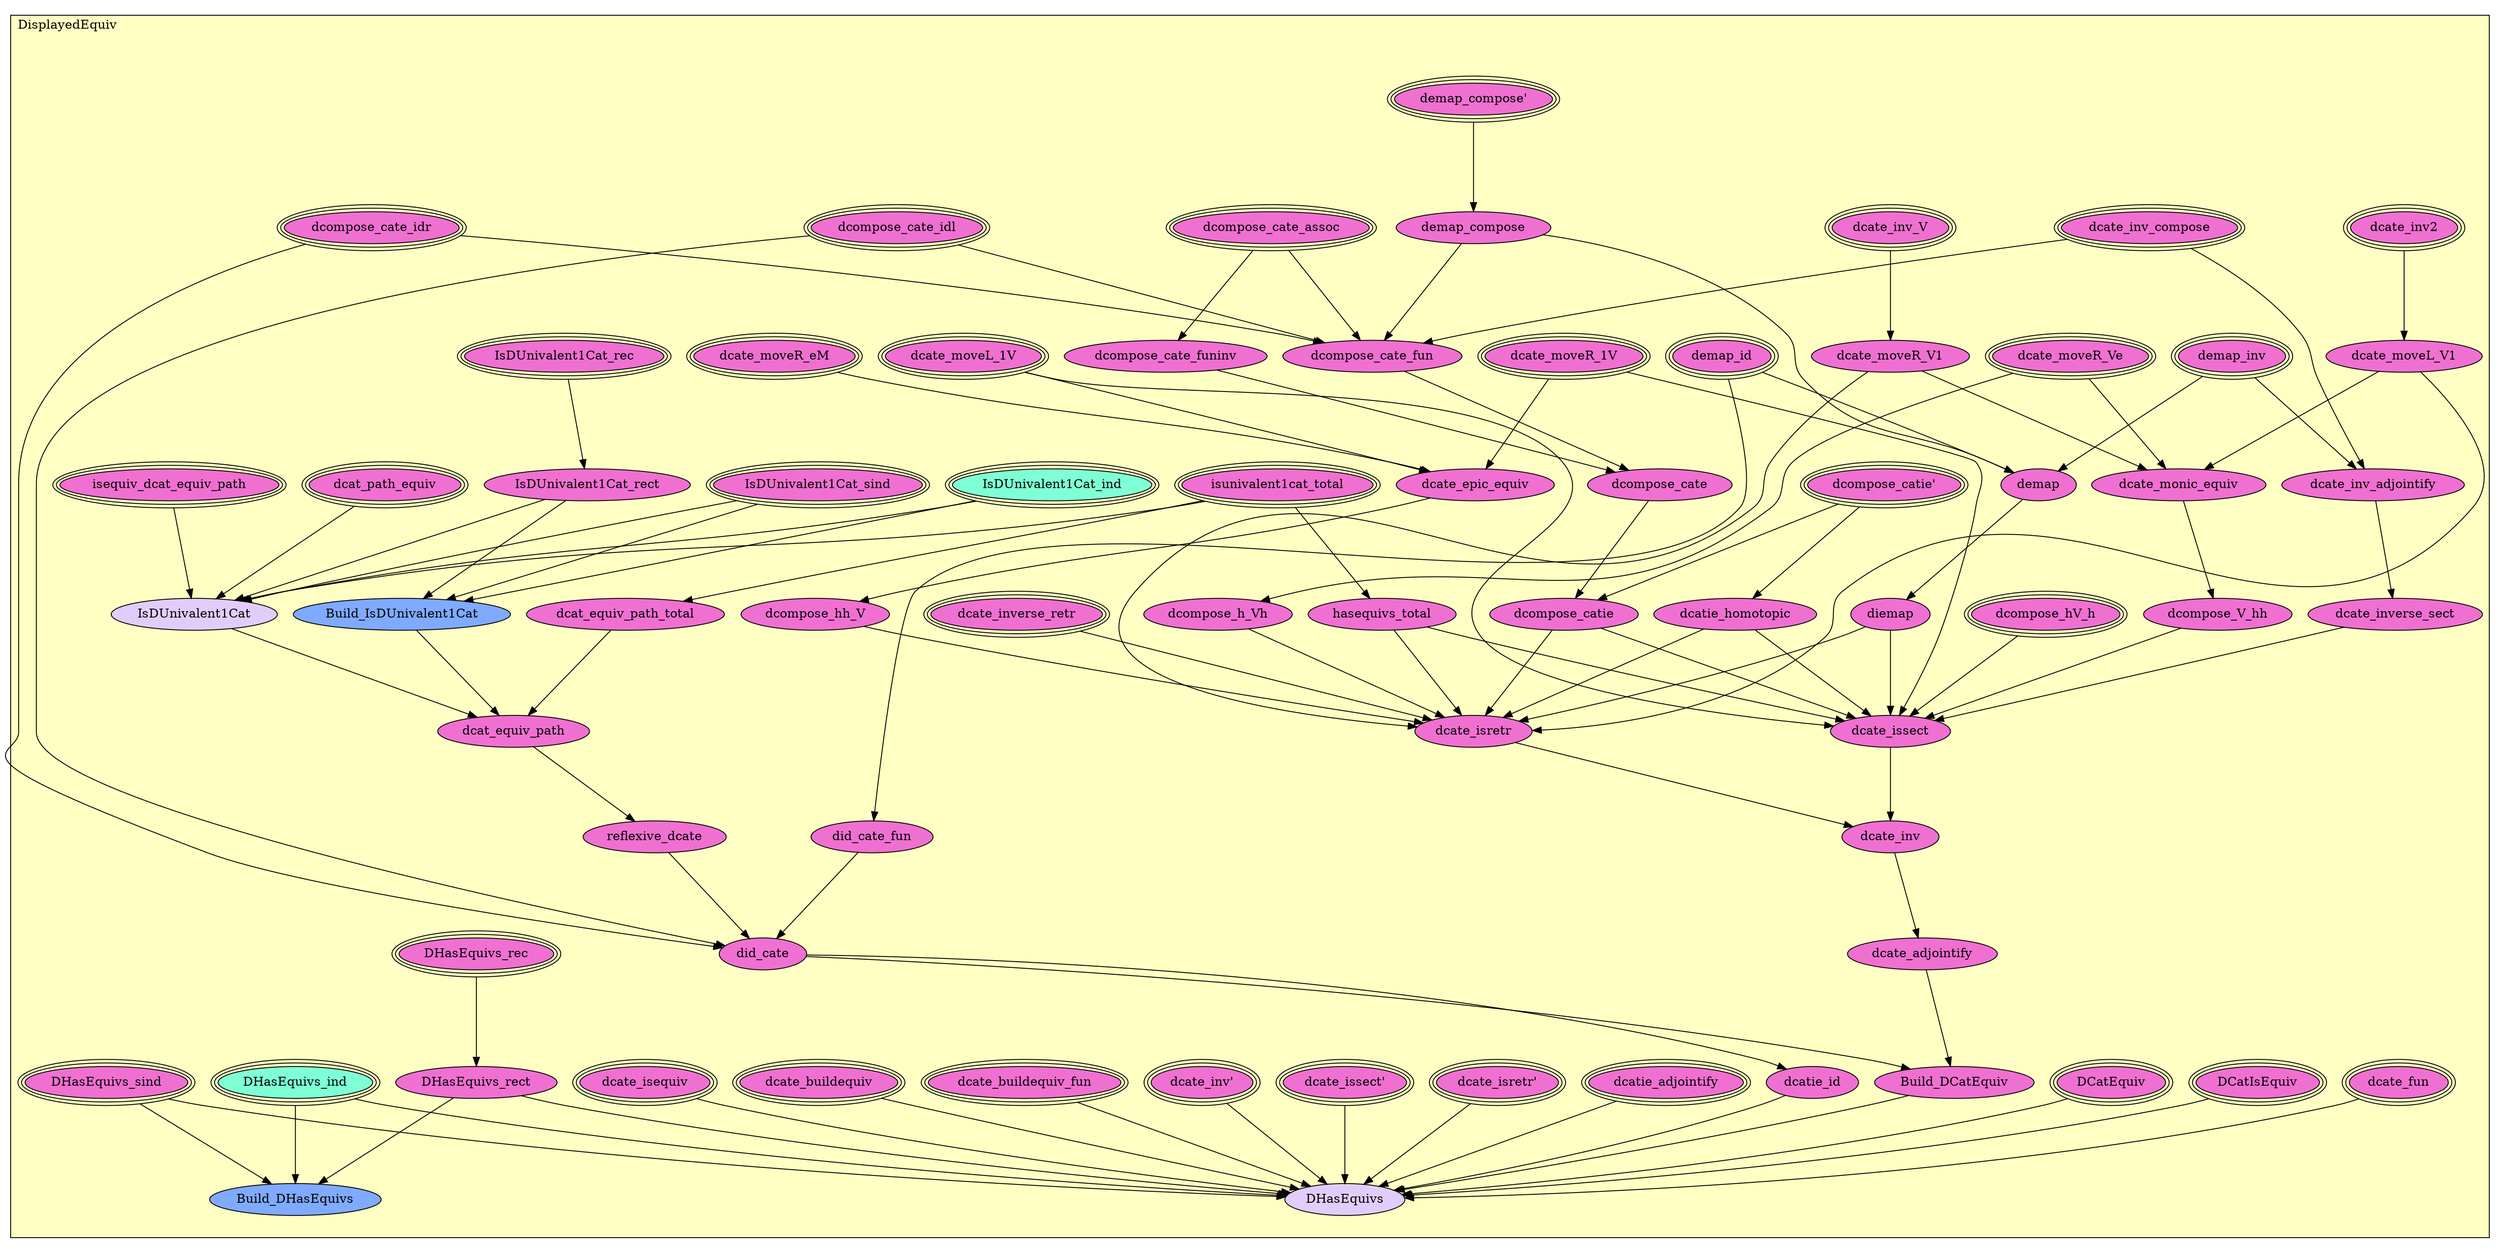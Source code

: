 digraph HoTT_WildCat_DisplayedEquiv {
  graph [ratio=0.5]
  node [style=filled]
DisplayedEquiv_isunivalent1cat_total [label="isunivalent1cat_total", URL=<DisplayedEquiv.html#isunivalent1cat_total>, peripheries=3, fillcolor="#F070D1"] ;
DisplayedEquiv_dcat_equiv_path_total [label="dcat_equiv_path_total", URL=<DisplayedEquiv.html#dcat_equiv_path_total>, fillcolor="#F070D1"] ;
DisplayedEquiv_dcat_path_equiv [label="dcat_path_equiv", URL=<DisplayedEquiv.html#dcat_path_equiv>, peripheries=3, fillcolor="#F070D1"] ;
DisplayedEquiv_isequiv_dcat_equiv_path [label="isequiv_dcat_equiv_path", URL=<DisplayedEquiv.html#isequiv_dcat_equiv_path>, peripheries=3, fillcolor="#F070D1"] ;
DisplayedEquiv_IsDUnivalent1Cat_sind [label="IsDUnivalent1Cat_sind", URL=<DisplayedEquiv.html#IsDUnivalent1Cat_sind>, peripheries=3, fillcolor="#F070D1"] ;
DisplayedEquiv_IsDUnivalent1Cat_rec [label="IsDUnivalent1Cat_rec", URL=<DisplayedEquiv.html#IsDUnivalent1Cat_rec>, peripheries=3, fillcolor="#F070D1"] ;
DisplayedEquiv_IsDUnivalent1Cat_ind [label="IsDUnivalent1Cat_ind", URL=<DisplayedEquiv.html#IsDUnivalent1Cat_ind>, peripheries=3, fillcolor="#7FFFD4"] ;
DisplayedEquiv_IsDUnivalent1Cat_rect [label="IsDUnivalent1Cat_rect", URL=<DisplayedEquiv.html#IsDUnivalent1Cat_rect>, fillcolor="#F070D1"] ;
DisplayedEquiv_Build_IsDUnivalent1Cat [label="Build_IsDUnivalent1Cat", URL=<DisplayedEquiv.html#Build_IsDUnivalent1Cat>, fillcolor="#7FAAFF"] ;
DisplayedEquiv_IsDUnivalent1Cat [label="IsDUnivalent1Cat", URL=<DisplayedEquiv.html#IsDUnivalent1Cat>, fillcolor="#E2CDFA"] ;
DisplayedEquiv_dcat_equiv_path [label="dcat_equiv_path", URL=<DisplayedEquiv.html#dcat_equiv_path>, fillcolor="#F070D1"] ;
DisplayedEquiv_demap_inv [label="demap_inv", URL=<DisplayedEquiv.html#demap_inv>, peripheries=3, fillcolor="#F070D1"] ;
DisplayedEquiv_demap_compose_ [label="demap_compose'", URL=<DisplayedEquiv.html#demap_compose'>, peripheries=3, fillcolor="#F070D1"] ;
DisplayedEquiv_demap_compose [label="demap_compose", URL=<DisplayedEquiv.html#demap_compose>, fillcolor="#F070D1"] ;
DisplayedEquiv_demap_id [label="demap_id", URL=<DisplayedEquiv.html#demap_id>, peripheries=3, fillcolor="#F070D1"] ;
DisplayedEquiv_demap [label="demap", URL=<DisplayedEquiv.html#demap>, fillcolor="#F070D1"] ;
DisplayedEquiv_diemap [label="diemap", URL=<DisplayedEquiv.html#diemap>, fillcolor="#F070D1"] ;
DisplayedEquiv_dcate_inv_V [label="dcate_inv_V", URL=<DisplayedEquiv.html#dcate_inv_V>, peripheries=3, fillcolor="#F070D1"] ;
DisplayedEquiv_dcate_inv_compose [label="dcate_inv_compose", URL=<DisplayedEquiv.html#dcate_inv_compose>, peripheries=3, fillcolor="#F070D1"] ;
DisplayedEquiv_dcate_inv2 [label="dcate_inv2", URL=<DisplayedEquiv.html#dcate_inv2>, peripheries=3, fillcolor="#F070D1"] ;
DisplayedEquiv_dcate_moveR_1V [label="dcate_moveR_1V", URL=<DisplayedEquiv.html#dcate_moveR_1V>, peripheries=3, fillcolor="#F070D1"] ;
DisplayedEquiv_dcate_moveR_V1 [label="dcate_moveR_V1", URL=<DisplayedEquiv.html#dcate_moveR_V1>, fillcolor="#F070D1"] ;
DisplayedEquiv_dcate_moveL_1V [label="dcate_moveL_1V", URL=<DisplayedEquiv.html#dcate_moveL_1V>, peripheries=3, fillcolor="#F070D1"] ;
DisplayedEquiv_dcate_moveL_V1 [label="dcate_moveL_V1", URL=<DisplayedEquiv.html#dcate_moveL_V1>, fillcolor="#F070D1"] ;
DisplayedEquiv_dcate_moveR_Ve [label="dcate_moveR_Ve", URL=<DisplayedEquiv.html#dcate_moveR_Ve>, peripheries=3, fillcolor="#F070D1"] ;
DisplayedEquiv_dcate_moveR_eM [label="dcate_moveR_eM", URL=<DisplayedEquiv.html#dcate_moveR_eM>, peripheries=3, fillcolor="#F070D1"] ;
DisplayedEquiv_dcate_epic_equiv [label="dcate_epic_equiv", URL=<DisplayedEquiv.html#dcate_epic_equiv>, fillcolor="#F070D1"] ;
DisplayedEquiv_dcate_monic_equiv [label="dcate_monic_equiv", URL=<DisplayedEquiv.html#dcate_monic_equiv>, fillcolor="#F070D1"] ;
DisplayedEquiv_dcompose_hV_h [label="dcompose_hV_h", URL=<DisplayedEquiv.html#dcompose_hV_h>, peripheries=3, fillcolor="#F070D1"] ;
DisplayedEquiv_dcompose_hh_V [label="dcompose_hh_V", URL=<DisplayedEquiv.html#dcompose_hh_V>, fillcolor="#F070D1"] ;
DisplayedEquiv_dcompose_h_Vh [label="dcompose_h_Vh", URL=<DisplayedEquiv.html#dcompose_h_Vh>, fillcolor="#F070D1"] ;
DisplayedEquiv_dcompose_V_hh [label="dcompose_V_hh", URL=<DisplayedEquiv.html#dcompose_V_hh>, fillcolor="#F070D1"] ;
DisplayedEquiv_dcompose_cate_idr [label="dcompose_cate_idr", URL=<DisplayedEquiv.html#dcompose_cate_idr>, peripheries=3, fillcolor="#F070D1"] ;
DisplayedEquiv_dcompose_cate_idl [label="dcompose_cate_idl", URL=<DisplayedEquiv.html#dcompose_cate_idl>, peripheries=3, fillcolor="#F070D1"] ;
DisplayedEquiv_dcompose_cate_assoc [label="dcompose_cate_assoc", URL=<DisplayedEquiv.html#dcompose_cate_assoc>, peripheries=3, fillcolor="#F070D1"] ;
DisplayedEquiv_did_cate_fun [label="did_cate_fun", URL=<DisplayedEquiv.html#did_cate_fun>, fillcolor="#F070D1"] ;
DisplayedEquiv_dcompose_cate_funinv [label="dcompose_cate_funinv", URL=<DisplayedEquiv.html#dcompose_cate_funinv>, fillcolor="#F070D1"] ;
DisplayedEquiv_dcompose_cate_fun [label="dcompose_cate_fun", URL=<DisplayedEquiv.html#dcompose_cate_fun>, fillcolor="#F070D1"] ;
DisplayedEquiv_dcompose_cate [label="dcompose_cate", URL=<DisplayedEquiv.html#dcompose_cate>, fillcolor="#F070D1"] ;
DisplayedEquiv_dcompose_catie_ [label="dcompose_catie'", URL=<DisplayedEquiv.html#dcompose_catie'>, peripheries=3, fillcolor="#F070D1"] ;
DisplayedEquiv_dcompose_catie [label="dcompose_catie", URL=<DisplayedEquiv.html#dcompose_catie>, fillcolor="#F070D1"] ;
DisplayedEquiv_dcatie_homotopic [label="dcatie_homotopic", URL=<DisplayedEquiv.html#dcatie_homotopic>, fillcolor="#F070D1"] ;
DisplayedEquiv_reflexive_dcate [label="reflexive_dcate", URL=<DisplayedEquiv.html#reflexive_dcate>, fillcolor="#F070D1"] ;
DisplayedEquiv_did_cate [label="did_cate", URL=<DisplayedEquiv.html#did_cate>, fillcolor="#F070D1"] ;
DisplayedEquiv_dcatie_id [label="dcatie_id", URL=<DisplayedEquiv.html#dcatie_id>, fillcolor="#F070D1"] ;
DisplayedEquiv_hasequivs_total [label="hasequivs_total", URL=<DisplayedEquiv.html#hasequivs_total>, fillcolor="#F070D1"] ;
DisplayedEquiv_dcate_inv_adjointify [label="dcate_inv_adjointify", URL=<DisplayedEquiv.html#dcate_inv_adjointify>, fillcolor="#F070D1"] ;
DisplayedEquiv_dcate_inverse_retr [label="dcate_inverse_retr", URL=<DisplayedEquiv.html#dcate_inverse_retr>, peripheries=3, fillcolor="#F070D1"] ;
DisplayedEquiv_dcate_inverse_sect [label="dcate_inverse_sect", URL=<DisplayedEquiv.html#dcate_inverse_sect>, fillcolor="#F070D1"] ;
DisplayedEquiv_dcate_isretr [label="dcate_isretr", URL=<DisplayedEquiv.html#dcate_isretr>, fillcolor="#F070D1"] ;
DisplayedEquiv_dcate_issect [label="dcate_issect", URL=<DisplayedEquiv.html#dcate_issect>, fillcolor="#F070D1"] ;
DisplayedEquiv_dcate_inv [label="dcate_inv", URL=<DisplayedEquiv.html#dcate_inv>, fillcolor="#F070D1"] ;
DisplayedEquiv_dcate_adjointify [label="dcate_adjointify", URL=<DisplayedEquiv.html#dcate_adjointify>, fillcolor="#F070D1"] ;
DisplayedEquiv_Build_DCatEquiv [label="Build_DCatEquiv", URL=<DisplayedEquiv.html#Build_DCatEquiv>, fillcolor="#F070D1"] ;
DisplayedEquiv_dcatie_adjointify [label="dcatie_adjointify", URL=<DisplayedEquiv.html#dcatie_adjointify>, peripheries=3, fillcolor="#F070D1"] ;
DisplayedEquiv_dcate_isretr_ [label="dcate_isretr'", URL=<DisplayedEquiv.html#dcate_isretr'>, peripheries=3, fillcolor="#F070D1"] ;
DisplayedEquiv_dcate_issect_ [label="dcate_issect'", URL=<DisplayedEquiv.html#dcate_issect'>, peripheries=3, fillcolor="#F070D1"] ;
DisplayedEquiv_dcate_inv_ [label="dcate_inv'", URL=<DisplayedEquiv.html#dcate_inv'>, peripheries=3, fillcolor="#F070D1"] ;
DisplayedEquiv_dcate_buildequiv_fun [label="dcate_buildequiv_fun", URL=<DisplayedEquiv.html#dcate_buildequiv_fun>, peripheries=3, fillcolor="#F070D1"] ;
DisplayedEquiv_dcate_buildequiv [label="dcate_buildequiv", URL=<DisplayedEquiv.html#dcate_buildequiv>, peripheries=3, fillcolor="#F070D1"] ;
DisplayedEquiv_dcate_isequiv [label="dcate_isequiv", URL=<DisplayedEquiv.html#dcate_isequiv>, peripheries=3, fillcolor="#F070D1"] ;
DisplayedEquiv_dcate_fun [label="dcate_fun", URL=<DisplayedEquiv.html#dcate_fun>, peripheries=3, fillcolor="#F070D1"] ;
DisplayedEquiv_DCatIsEquiv [label="DCatIsEquiv", URL=<DisplayedEquiv.html#DCatIsEquiv>, peripheries=3, fillcolor="#F070D1"] ;
DisplayedEquiv_DCatEquiv [label="DCatEquiv", URL=<DisplayedEquiv.html#DCatEquiv>, peripheries=3, fillcolor="#F070D1"] ;
DisplayedEquiv_DHasEquivs_sind [label="DHasEquivs_sind", URL=<DisplayedEquiv.html#DHasEquivs_sind>, peripheries=3, fillcolor="#F070D1"] ;
DisplayedEquiv_DHasEquivs_rec [label="DHasEquivs_rec", URL=<DisplayedEquiv.html#DHasEquivs_rec>, peripheries=3, fillcolor="#F070D1"] ;
DisplayedEquiv_DHasEquivs_ind [label="DHasEquivs_ind", URL=<DisplayedEquiv.html#DHasEquivs_ind>, peripheries=3, fillcolor="#7FFFD4"] ;
DisplayedEquiv_DHasEquivs_rect [label="DHasEquivs_rect", URL=<DisplayedEquiv.html#DHasEquivs_rect>, fillcolor="#F070D1"] ;
DisplayedEquiv_Build_DHasEquivs [label="Build_DHasEquivs", URL=<DisplayedEquiv.html#Build_DHasEquivs>, fillcolor="#7FAAFF"] ;
DisplayedEquiv_DHasEquivs [label="DHasEquivs", URL=<DisplayedEquiv.html#DHasEquivs>, fillcolor="#E2CDFA"] ;
  DisplayedEquiv_isunivalent1cat_total -> DisplayedEquiv_dcat_equiv_path_total [] ;
  DisplayedEquiv_isunivalent1cat_total -> DisplayedEquiv_IsDUnivalent1Cat [] ;
  DisplayedEquiv_isunivalent1cat_total -> DisplayedEquiv_hasequivs_total [] ;
  DisplayedEquiv_dcat_equiv_path_total -> DisplayedEquiv_dcat_equiv_path [] ;
  DisplayedEquiv_dcat_path_equiv -> DisplayedEquiv_IsDUnivalent1Cat [] ;
  DisplayedEquiv_isequiv_dcat_equiv_path -> DisplayedEquiv_IsDUnivalent1Cat [] ;
  DisplayedEquiv_IsDUnivalent1Cat_sind -> DisplayedEquiv_Build_IsDUnivalent1Cat [] ;
  DisplayedEquiv_IsDUnivalent1Cat_sind -> DisplayedEquiv_IsDUnivalent1Cat [] ;
  DisplayedEquiv_IsDUnivalent1Cat_rec -> DisplayedEquiv_IsDUnivalent1Cat_rect [] ;
  DisplayedEquiv_IsDUnivalent1Cat_ind -> DisplayedEquiv_Build_IsDUnivalent1Cat [] ;
  DisplayedEquiv_IsDUnivalent1Cat_ind -> DisplayedEquiv_IsDUnivalent1Cat [] ;
  DisplayedEquiv_IsDUnivalent1Cat_rect -> DisplayedEquiv_Build_IsDUnivalent1Cat [] ;
  DisplayedEquiv_IsDUnivalent1Cat_rect -> DisplayedEquiv_IsDUnivalent1Cat [] ;
  DisplayedEquiv_Build_IsDUnivalent1Cat -> DisplayedEquiv_dcat_equiv_path [] ;
  DisplayedEquiv_IsDUnivalent1Cat -> DisplayedEquiv_dcat_equiv_path [] ;
  DisplayedEquiv_dcat_equiv_path -> DisplayedEquiv_reflexive_dcate [] ;
  DisplayedEquiv_demap_inv -> DisplayedEquiv_demap [] ;
  DisplayedEquiv_demap_inv -> DisplayedEquiv_dcate_inv_adjointify [] ;
  DisplayedEquiv_demap_compose_ -> DisplayedEquiv_demap_compose [] ;
  DisplayedEquiv_demap_compose -> DisplayedEquiv_demap [] ;
  DisplayedEquiv_demap_compose -> DisplayedEquiv_dcompose_cate_fun [] ;
  DisplayedEquiv_demap_id -> DisplayedEquiv_demap [] ;
  DisplayedEquiv_demap_id -> DisplayedEquiv_did_cate_fun [] ;
  DisplayedEquiv_demap -> DisplayedEquiv_diemap [] ;
  DisplayedEquiv_diemap -> DisplayedEquiv_dcate_isretr [] ;
  DisplayedEquiv_diemap -> DisplayedEquiv_dcate_issect [] ;
  DisplayedEquiv_dcate_inv_V -> DisplayedEquiv_dcate_moveR_V1 [] ;
  DisplayedEquiv_dcate_inv_compose -> DisplayedEquiv_dcompose_cate_fun [] ;
  DisplayedEquiv_dcate_inv_compose -> DisplayedEquiv_dcate_inv_adjointify [] ;
  DisplayedEquiv_dcate_inv2 -> DisplayedEquiv_dcate_moveL_V1 [] ;
  DisplayedEquiv_dcate_moveR_1V -> DisplayedEquiv_dcate_epic_equiv [] ;
  DisplayedEquiv_dcate_moveR_1V -> DisplayedEquiv_dcate_issect [] ;
  DisplayedEquiv_dcate_moveR_V1 -> DisplayedEquiv_dcate_monic_equiv [] ;
  DisplayedEquiv_dcate_moveR_V1 -> DisplayedEquiv_dcate_isretr [] ;
  DisplayedEquiv_dcate_moveL_1V -> DisplayedEquiv_dcate_epic_equiv [] ;
  DisplayedEquiv_dcate_moveL_1V -> DisplayedEquiv_dcate_issect [] ;
  DisplayedEquiv_dcate_moveL_V1 -> DisplayedEquiv_dcate_monic_equiv [] ;
  DisplayedEquiv_dcate_moveL_V1 -> DisplayedEquiv_dcate_isretr [] ;
  DisplayedEquiv_dcate_moveR_Ve -> DisplayedEquiv_dcate_monic_equiv [] ;
  DisplayedEquiv_dcate_moveR_Ve -> DisplayedEquiv_dcompose_h_Vh [] ;
  DisplayedEquiv_dcate_moveR_eM -> DisplayedEquiv_dcate_epic_equiv [] ;
  DisplayedEquiv_dcate_epic_equiv -> DisplayedEquiv_dcompose_hh_V [] ;
  DisplayedEquiv_dcate_monic_equiv -> DisplayedEquiv_dcompose_V_hh [] ;
  DisplayedEquiv_dcompose_hV_h -> DisplayedEquiv_dcate_issect [] ;
  DisplayedEquiv_dcompose_hh_V -> DisplayedEquiv_dcate_isretr [] ;
  DisplayedEquiv_dcompose_h_Vh -> DisplayedEquiv_dcate_isretr [] ;
  DisplayedEquiv_dcompose_V_hh -> DisplayedEquiv_dcate_issect [] ;
  DisplayedEquiv_dcompose_cate_idr -> DisplayedEquiv_dcompose_cate_fun [] ;
  DisplayedEquiv_dcompose_cate_idr -> DisplayedEquiv_did_cate [] ;
  DisplayedEquiv_dcompose_cate_idl -> DisplayedEquiv_dcompose_cate_fun [] ;
  DisplayedEquiv_dcompose_cate_idl -> DisplayedEquiv_did_cate [] ;
  DisplayedEquiv_dcompose_cate_assoc -> DisplayedEquiv_dcompose_cate_funinv [] ;
  DisplayedEquiv_dcompose_cate_assoc -> DisplayedEquiv_dcompose_cate_fun [] ;
  DisplayedEquiv_did_cate_fun -> DisplayedEquiv_did_cate [] ;
  DisplayedEquiv_dcompose_cate_funinv -> DisplayedEquiv_dcompose_cate [] ;
  DisplayedEquiv_dcompose_cate_fun -> DisplayedEquiv_dcompose_cate [] ;
  DisplayedEquiv_dcompose_cate -> DisplayedEquiv_dcompose_catie [] ;
  DisplayedEquiv_dcompose_catie_ -> DisplayedEquiv_dcompose_catie [] ;
  DisplayedEquiv_dcompose_catie_ -> DisplayedEquiv_dcatie_homotopic [] ;
  DisplayedEquiv_dcompose_catie -> DisplayedEquiv_dcate_isretr [] ;
  DisplayedEquiv_dcompose_catie -> DisplayedEquiv_dcate_issect [] ;
  DisplayedEquiv_dcatie_homotopic -> DisplayedEquiv_dcate_isretr [] ;
  DisplayedEquiv_dcatie_homotopic -> DisplayedEquiv_dcate_issect [] ;
  DisplayedEquiv_reflexive_dcate -> DisplayedEquiv_did_cate [] ;
  DisplayedEquiv_did_cate -> DisplayedEquiv_dcatie_id [] ;
  DisplayedEquiv_did_cate -> DisplayedEquiv_Build_DCatEquiv [] ;
  DisplayedEquiv_dcatie_id -> DisplayedEquiv_DHasEquivs [] ;
  DisplayedEquiv_hasequivs_total -> DisplayedEquiv_dcate_isretr [] ;
  DisplayedEquiv_hasequivs_total -> DisplayedEquiv_dcate_issect [] ;
  DisplayedEquiv_dcate_inv_adjointify -> DisplayedEquiv_dcate_inverse_sect [] ;
  DisplayedEquiv_dcate_inverse_retr -> DisplayedEquiv_dcate_isretr [] ;
  DisplayedEquiv_dcate_inverse_sect -> DisplayedEquiv_dcate_issect [] ;
  DisplayedEquiv_dcate_isretr -> DisplayedEquiv_dcate_inv [] ;
  DisplayedEquiv_dcate_issect -> DisplayedEquiv_dcate_inv [] ;
  DisplayedEquiv_dcate_inv -> DisplayedEquiv_dcate_adjointify [] ;
  DisplayedEquiv_dcate_adjointify -> DisplayedEquiv_Build_DCatEquiv [] ;
  DisplayedEquiv_Build_DCatEquiv -> DisplayedEquiv_DHasEquivs [] ;
  DisplayedEquiv_dcatie_adjointify -> DisplayedEquiv_DHasEquivs [] ;
  DisplayedEquiv_dcate_isretr_ -> DisplayedEquiv_DHasEquivs [] ;
  DisplayedEquiv_dcate_issect_ -> DisplayedEquiv_DHasEquivs [] ;
  DisplayedEquiv_dcate_inv_ -> DisplayedEquiv_DHasEquivs [] ;
  DisplayedEquiv_dcate_buildequiv_fun -> DisplayedEquiv_DHasEquivs [] ;
  DisplayedEquiv_dcate_buildequiv -> DisplayedEquiv_DHasEquivs [] ;
  DisplayedEquiv_dcate_isequiv -> DisplayedEquiv_DHasEquivs [] ;
  DisplayedEquiv_dcate_fun -> DisplayedEquiv_DHasEquivs [] ;
  DisplayedEquiv_DCatIsEquiv -> DisplayedEquiv_DHasEquivs [] ;
  DisplayedEquiv_DCatEquiv -> DisplayedEquiv_DHasEquivs [] ;
  DisplayedEquiv_DHasEquivs_sind -> DisplayedEquiv_Build_DHasEquivs [] ;
  DisplayedEquiv_DHasEquivs_sind -> DisplayedEquiv_DHasEquivs [] ;
  DisplayedEquiv_DHasEquivs_rec -> DisplayedEquiv_DHasEquivs_rect [] ;
  DisplayedEquiv_DHasEquivs_ind -> DisplayedEquiv_Build_DHasEquivs [] ;
  DisplayedEquiv_DHasEquivs_ind -> DisplayedEquiv_DHasEquivs [] ;
  DisplayedEquiv_DHasEquivs_rect -> DisplayedEquiv_Build_DHasEquivs [] ;
  DisplayedEquiv_DHasEquivs_rect -> DisplayedEquiv_DHasEquivs [] ;
subgraph cluster_DisplayedEquiv { label="DisplayedEquiv"; fillcolor="#FFFFC3"; labeljust=l; style=filled 
DisplayedEquiv_DHasEquivs; DisplayedEquiv_Build_DHasEquivs; DisplayedEquiv_DHasEquivs_rect; DisplayedEquiv_DHasEquivs_ind; DisplayedEquiv_DHasEquivs_rec; DisplayedEquiv_DHasEquivs_sind; DisplayedEquiv_DCatEquiv; DisplayedEquiv_DCatIsEquiv; DisplayedEquiv_dcate_fun; DisplayedEquiv_dcate_isequiv; DisplayedEquiv_dcate_buildequiv; DisplayedEquiv_dcate_buildequiv_fun; DisplayedEquiv_dcate_inv_; DisplayedEquiv_dcate_issect_; DisplayedEquiv_dcate_isretr_; DisplayedEquiv_dcatie_adjointify; DisplayedEquiv_Build_DCatEquiv; DisplayedEquiv_dcate_adjointify; DisplayedEquiv_dcate_inv; DisplayedEquiv_dcate_issect; DisplayedEquiv_dcate_isretr; DisplayedEquiv_dcate_inverse_sect; DisplayedEquiv_dcate_inverse_retr; DisplayedEquiv_dcate_inv_adjointify; DisplayedEquiv_hasequivs_total; DisplayedEquiv_dcatie_id; DisplayedEquiv_did_cate; DisplayedEquiv_reflexive_dcate; DisplayedEquiv_dcatie_homotopic; DisplayedEquiv_dcompose_catie; DisplayedEquiv_dcompose_catie_; DisplayedEquiv_dcompose_cate; DisplayedEquiv_dcompose_cate_fun; DisplayedEquiv_dcompose_cate_funinv; DisplayedEquiv_did_cate_fun; DisplayedEquiv_dcompose_cate_assoc; DisplayedEquiv_dcompose_cate_idl; DisplayedEquiv_dcompose_cate_idr; DisplayedEquiv_dcompose_V_hh; DisplayedEquiv_dcompose_h_Vh; DisplayedEquiv_dcompose_hh_V; DisplayedEquiv_dcompose_hV_h; DisplayedEquiv_dcate_monic_equiv; DisplayedEquiv_dcate_epic_equiv; DisplayedEquiv_dcate_moveR_eM; DisplayedEquiv_dcate_moveR_Ve; DisplayedEquiv_dcate_moveL_V1; DisplayedEquiv_dcate_moveL_1V; DisplayedEquiv_dcate_moveR_V1; DisplayedEquiv_dcate_moveR_1V; DisplayedEquiv_dcate_inv2; DisplayedEquiv_dcate_inv_compose; DisplayedEquiv_dcate_inv_V; DisplayedEquiv_diemap; DisplayedEquiv_demap; DisplayedEquiv_demap_id; DisplayedEquiv_demap_compose; DisplayedEquiv_demap_compose_; DisplayedEquiv_demap_inv; DisplayedEquiv_dcat_equiv_path; DisplayedEquiv_IsDUnivalent1Cat; DisplayedEquiv_Build_IsDUnivalent1Cat; DisplayedEquiv_IsDUnivalent1Cat_rect; DisplayedEquiv_IsDUnivalent1Cat_ind; DisplayedEquiv_IsDUnivalent1Cat_rec; DisplayedEquiv_IsDUnivalent1Cat_sind; DisplayedEquiv_isequiv_dcat_equiv_path; DisplayedEquiv_dcat_path_equiv; DisplayedEquiv_dcat_equiv_path_total; DisplayedEquiv_isunivalent1cat_total; };
} /* END */
